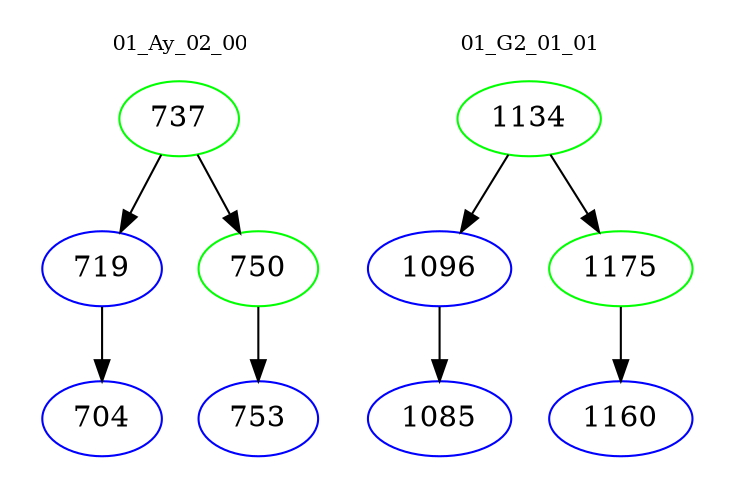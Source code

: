 digraph{
subgraph cluster_0 {
color = white
label = "01_Ay_02_00";
fontsize=10;
T0_737 [label="737", color="green"]
T0_737 -> T0_719 [color="black"]
T0_719 [label="719", color="blue"]
T0_719 -> T0_704 [color="black"]
T0_704 [label="704", color="blue"]
T0_737 -> T0_750 [color="black"]
T0_750 [label="750", color="green"]
T0_750 -> T0_753 [color="black"]
T0_753 [label="753", color="blue"]
}
subgraph cluster_1 {
color = white
label = "01_G2_01_01";
fontsize=10;
T1_1134 [label="1134", color="green"]
T1_1134 -> T1_1096 [color="black"]
T1_1096 [label="1096", color="blue"]
T1_1096 -> T1_1085 [color="black"]
T1_1085 [label="1085", color="blue"]
T1_1134 -> T1_1175 [color="black"]
T1_1175 [label="1175", color="green"]
T1_1175 -> T1_1160 [color="black"]
T1_1160 [label="1160", color="blue"]
}
}

